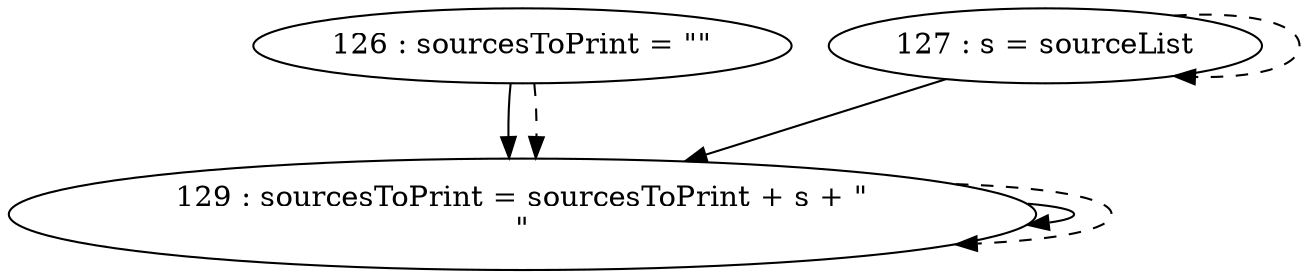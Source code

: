 digraph G {
"126 : sourcesToPrint = \"\""
"126 : sourcesToPrint = \"\"" -> "129 : sourcesToPrint = sourcesToPrint + s + \"\n\""
"126 : sourcesToPrint = \"\"" -> "129 : sourcesToPrint = sourcesToPrint + s + \"\n\"" [style=dashed]
"127 : s = sourceList"
"127 : s = sourceList" -> "129 : sourcesToPrint = sourcesToPrint + s + \"\n\""
"127 : s = sourceList" -> "127 : s = sourceList" [style=dashed]
"129 : sourcesToPrint = sourcesToPrint + s + \"\n\""
"129 : sourcesToPrint = sourcesToPrint + s + \"\n\"" -> "129 : sourcesToPrint = sourcesToPrint + s + \"\n\""
"129 : sourcesToPrint = sourcesToPrint + s + \"\n\"" -> "129 : sourcesToPrint = sourcesToPrint + s + \"\n\"" [style=dashed]
}